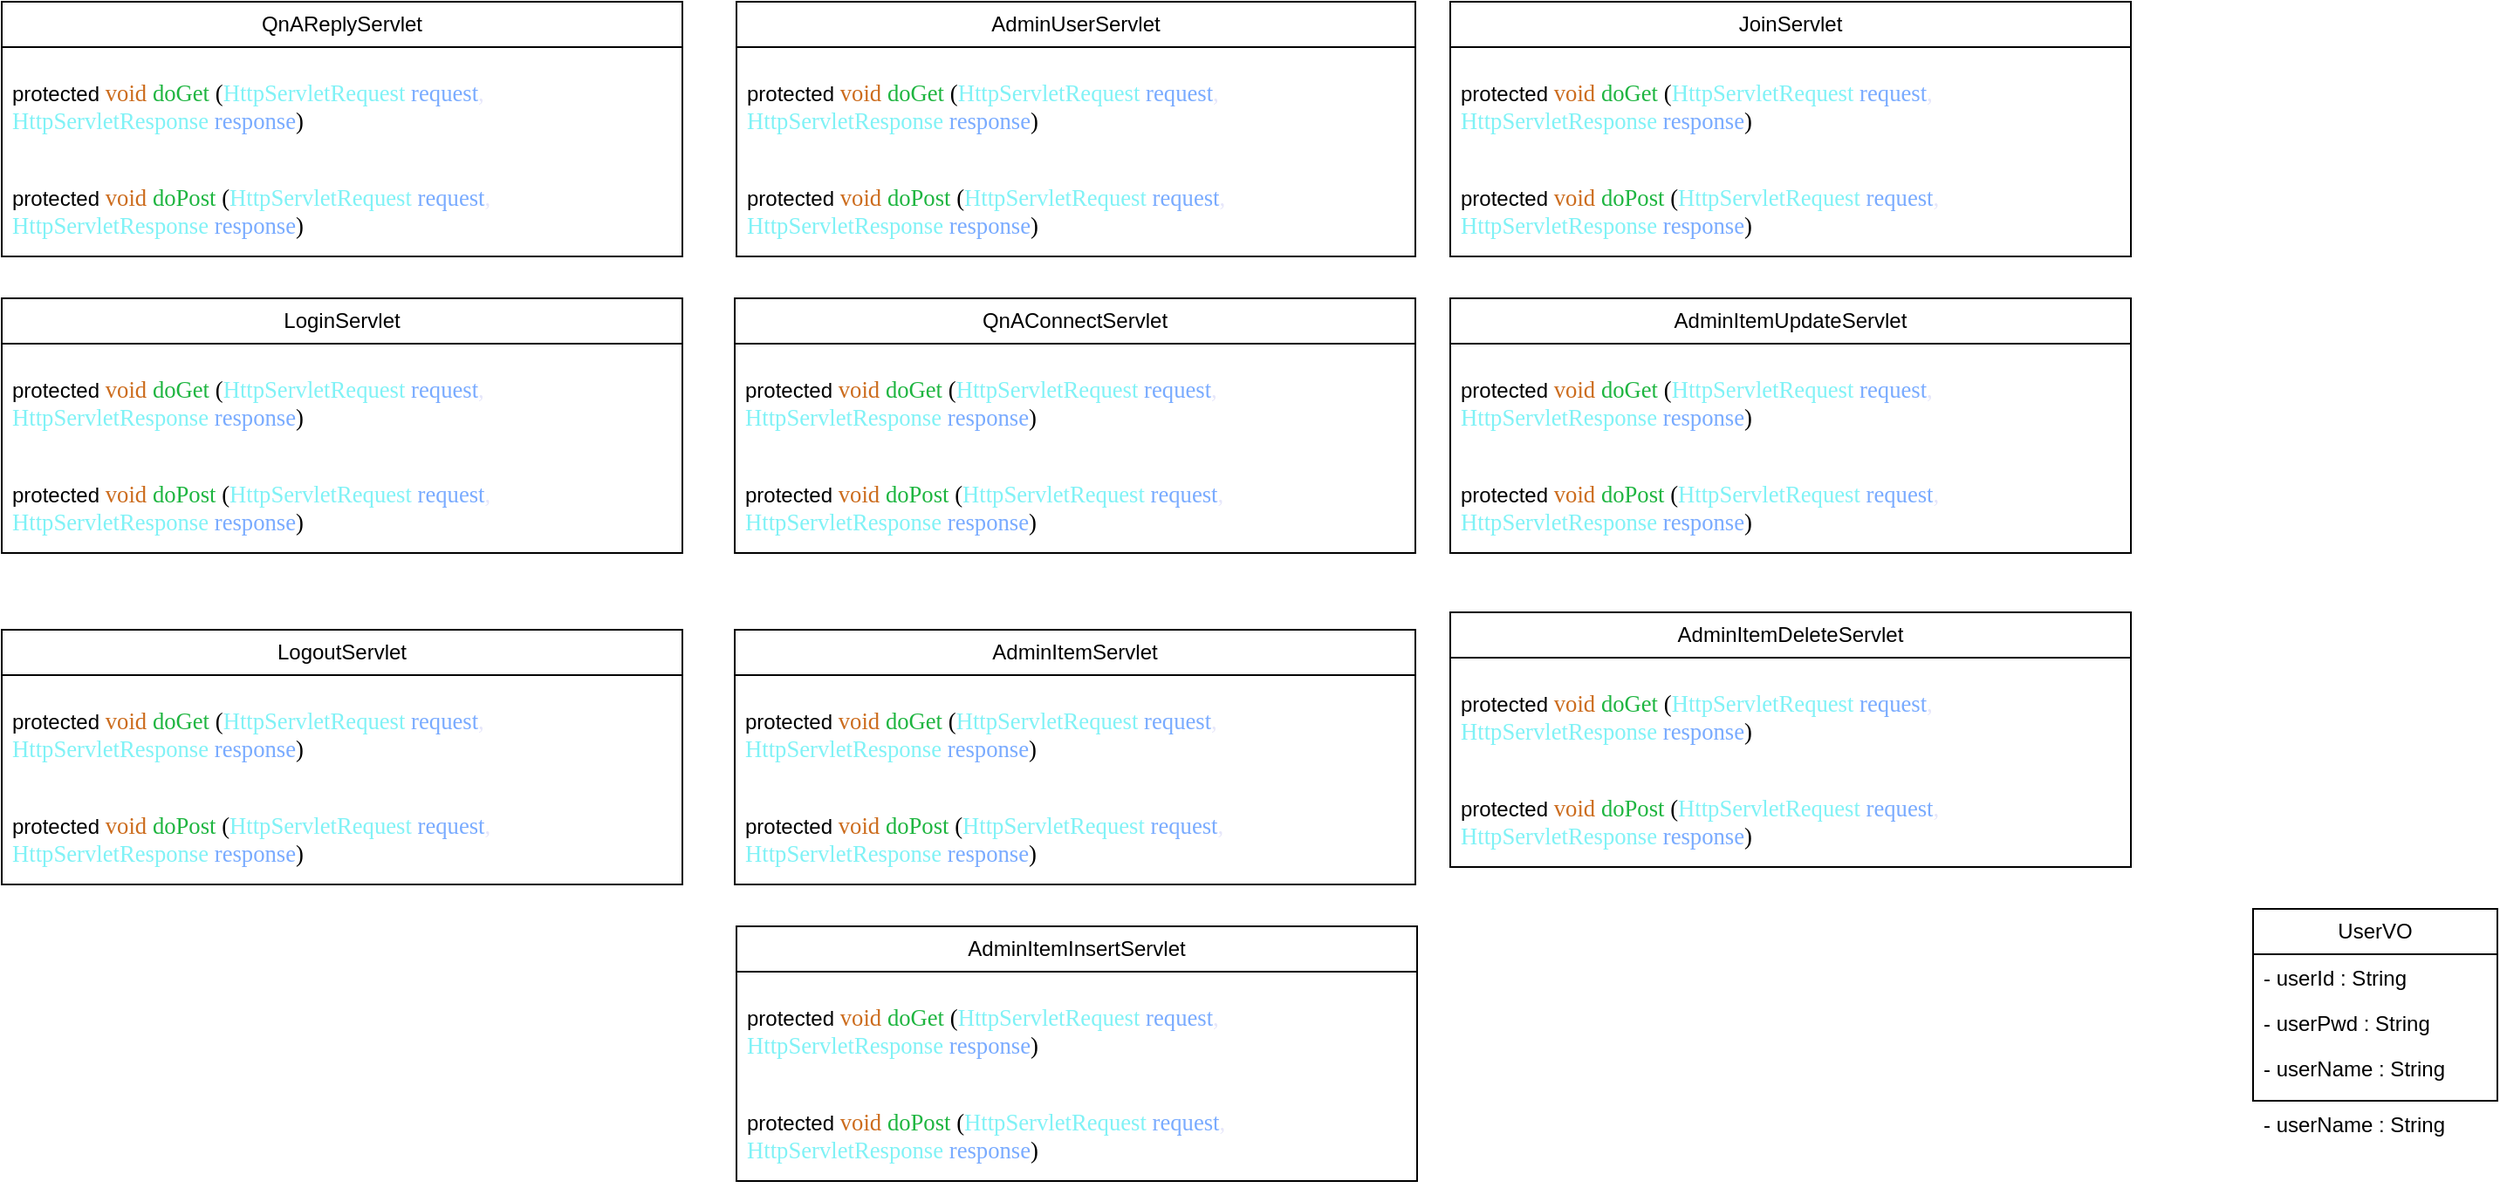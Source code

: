 <mxfile version="22.0.5" type="github">
  <diagram id="C5RBs43oDa-KdzZeNtuy" name="Page-1">
    <mxGraphModel dx="1659" dy="888" grid="1" gridSize="10" guides="1" tooltips="1" connect="1" arrows="1" fold="1" page="1" pageScale="1" pageWidth="4000" pageHeight="2000" background="none" math="0" shadow="0">
      <root>
        <mxCell id="WIyWlLk6GJQsqaUBKTNV-0" />
        <mxCell id="WIyWlLk6GJQsqaUBKTNV-1" parent="WIyWlLk6GJQsqaUBKTNV-0" />
        <mxCell id="C-ua_Iigtk_Ro6W7pgL2-5" value="AdminItemServlet" style="swimlane;fontStyle=0;childLayout=stackLayout;horizontal=1;startSize=26;fillColor=none;horizontalStack=0;resizeParent=1;resizeParentMax=0;resizeLast=0;collapsible=1;marginBottom=0;whiteSpace=wrap;html=1;" vertex="1" parent="WIyWlLk6GJQsqaUBKTNV-1">
          <mxGeometry x="820" y="720" width="390" height="146" as="geometry" />
        </mxCell>
        <mxCell id="C-ua_Iigtk_Ro6W7pgL2-6" value="&lt;p data-pm-slice=&quot;1 1 [&amp;quot;tiptapChildEditor&amp;quot;,{&amp;quot;id&amp;quot;:&amp;quot;dc9b0feb-b4c9-43d0-a729-6b9075bb8845&amp;quot;,&amp;quot;shapeId&amp;quot;:&amp;quot;wDDD5ajjg7d&amp;quot;,&amp;quot;textId&amp;quot;:&amp;quot;functionSectionText&amp;quot;}]&quot;&gt;protected&lt;span style=&quot;color: rgb(217, 232, 247); font-size: 10pt; font-family: noto_regular&quot;&gt; &lt;/span&gt;&lt;span style=&quot;color: rgb(204, 108, 29); font-size: 10pt; font-family: noto_regular&quot;&gt;void&lt;/span&gt;&lt;span style=&quot;color: rgb(217, 232, 247); font-size: 10pt; font-family: noto_regular&quot;&gt; &lt;/span&gt;&lt;span style=&quot;color: rgb(30, 181, 64); font-size: 10pt; font-family: noto_regular&quot;&gt;doGet&lt;/span&gt;&lt;span style=&quot;color: rgb(249, 250, 244); font-size: 10pt; font-family: noto_regular&quot;&gt; &lt;/span&gt;&lt;span style=&quot;font-size: 10pt; font-family: noto_regular;&quot;&gt;(&lt;/span&gt;&lt;span style=&quot;color: rgb(128, 242, 246); font-size: 10pt; font-family: noto_regular&quot;&gt;HttpServletRequest&lt;/span&gt;&lt;span style=&quot;color: rgb(217, 232, 247); font-size: 10pt; font-family: noto_regular&quot;&gt; &lt;/span&gt;&lt;span style=&quot;color: rgb(121, 171, 255); font-size: 10pt; font-family: noto_regular&quot;&gt;request&lt;/span&gt;&lt;span style=&quot;color: rgb(230, 230, 250); font-size: 10pt; font-family: noto_regular&quot;&gt;,&lt;/span&gt;&lt;span style=&quot;color: rgb(217, 232, 247); font-size: 10pt; font-family: noto_regular&quot;&gt; &lt;/span&gt;&lt;span style=&quot;color: rgb(128, 242, 246); font-size: 10pt; font-family: noto_regular&quot;&gt;HttpServletResponse&lt;/span&gt;&lt;span style=&quot;color: rgb(217, 232, 247); font-size: 10pt; font-family: noto_regular&quot;&gt; &lt;/span&gt;&lt;span style=&quot;color: rgb(121, 171, 255); font-size: 10pt; font-family: noto_regular&quot;&gt;response&lt;/span&gt;&lt;span style=&quot;font-size: 10pt; font-family: noto_regular;&quot;&gt;)&lt;/span&gt;&lt;/p&gt;" style="text;strokeColor=none;fillColor=none;align=left;verticalAlign=top;spacingLeft=4;spacingRight=4;overflow=hidden;rotatable=0;points=[[0,0.5],[1,0.5]];portConstraint=eastwest;whiteSpace=wrap;html=1;" vertex="1" parent="C-ua_Iigtk_Ro6W7pgL2-5">
          <mxGeometry y="26" width="390" height="60" as="geometry" />
        </mxCell>
        <mxCell id="C-ua_Iigtk_Ro6W7pgL2-7" value="&lt;p data-pm-slice=&quot;1 1 [&amp;quot;tiptapChildEditor&amp;quot;,{&amp;quot;id&amp;quot;:&amp;quot;dc9b0feb-b4c9-43d0-a729-6b9075bb8845&amp;quot;,&amp;quot;shapeId&amp;quot;:&amp;quot;wDDD5ajjg7d&amp;quot;,&amp;quot;textId&amp;quot;:&amp;quot;functionSectionText&amp;quot;}]&quot;&gt;protected&lt;span style=&quot;color: rgb(217, 232, 247); font-size: 10pt; font-family: noto_regular&quot;&gt; &lt;/span&gt;&lt;span style=&quot;color: rgb(204, 108, 29); font-size: 10pt; font-family: noto_regular&quot;&gt;void&lt;/span&gt;&lt;span style=&quot;color: rgb(217, 232, 247); font-size: 10pt; font-family: noto_regular&quot;&gt; &lt;/span&gt;&lt;span style=&quot;color: rgb(30, 181, 64); font-size: 10pt; font-family: noto_regular&quot;&gt;doPost &lt;/span&gt;&lt;span style=&quot;font-size: 10pt; font-family: noto_regular;&quot;&gt;(&lt;/span&gt;&lt;span style=&quot;color: rgb(128, 242, 246); font-size: 10pt; font-family: noto_regular&quot;&gt;HttpServletRequest&lt;/span&gt;&lt;span style=&quot;color: rgb(217, 232, 247); font-size: 10pt; font-family: noto_regular&quot;&gt; &lt;/span&gt;&lt;span style=&quot;color: rgb(121, 171, 255); font-size: 10pt; font-family: noto_regular&quot;&gt;request&lt;/span&gt;&lt;span style=&quot;color: rgb(230, 230, 250); font-size: 10pt; font-family: noto_regular&quot;&gt;,&lt;/span&gt;&lt;span style=&quot;color: rgb(217, 232, 247); font-size: 10pt; font-family: noto_regular&quot;&gt; &lt;/span&gt;&lt;span style=&quot;color: rgb(128, 242, 246); font-size: 10pt; font-family: noto_regular&quot;&gt;HttpServletResponse&lt;/span&gt;&lt;span style=&quot;color: rgb(217, 232, 247); font-size: 10pt; font-family: noto_regular&quot;&gt; &lt;/span&gt;&lt;span style=&quot;color: rgb(121, 171, 255); font-size: 10pt; font-family: noto_regular&quot;&gt;response&lt;/span&gt;&lt;span style=&quot;font-size: 10pt; font-family: noto_regular;&quot;&gt;)&lt;/span&gt;&lt;/p&gt;" style="text;strokeColor=none;fillColor=none;align=left;verticalAlign=top;spacingLeft=4;spacingRight=4;overflow=hidden;rotatable=0;points=[[0,0.5],[1,0.5]];portConstraint=eastwest;whiteSpace=wrap;html=1;" vertex="1" parent="C-ua_Iigtk_Ro6W7pgL2-5">
          <mxGeometry y="86" width="390" height="60" as="geometry" />
        </mxCell>
        <mxCell id="C-ua_Iigtk_Ro6W7pgL2-9" value="QnAConnectServlet" style="swimlane;fontStyle=0;childLayout=stackLayout;horizontal=1;startSize=26;fillColor=none;horizontalStack=0;resizeParent=1;resizeParentMax=0;resizeLast=0;collapsible=1;marginBottom=0;whiteSpace=wrap;html=1;" vertex="1" parent="WIyWlLk6GJQsqaUBKTNV-1">
          <mxGeometry x="820" y="530" width="390" height="146" as="geometry" />
        </mxCell>
        <mxCell id="C-ua_Iigtk_Ro6W7pgL2-10" value="&lt;p data-pm-slice=&quot;1 1 [&amp;quot;tiptapChildEditor&amp;quot;,{&amp;quot;id&amp;quot;:&amp;quot;dc9b0feb-b4c9-43d0-a729-6b9075bb8845&amp;quot;,&amp;quot;shapeId&amp;quot;:&amp;quot;wDDD5ajjg7d&amp;quot;,&amp;quot;textId&amp;quot;:&amp;quot;functionSectionText&amp;quot;}]&quot;&gt;protected&lt;span style=&quot;color: rgb(217, 232, 247); font-size: 10pt; font-family: noto_regular&quot;&gt; &lt;/span&gt;&lt;span style=&quot;color: rgb(204, 108, 29); font-size: 10pt; font-family: noto_regular&quot;&gt;void&lt;/span&gt;&lt;span style=&quot;color: rgb(217, 232, 247); font-size: 10pt; font-family: noto_regular&quot;&gt; &lt;/span&gt;&lt;span style=&quot;color: rgb(30, 181, 64); font-size: 10pt; font-family: noto_regular&quot;&gt;doGet&lt;/span&gt;&lt;span style=&quot;color: rgb(249, 250, 244); font-size: 10pt; font-family: noto_regular&quot;&gt; &lt;/span&gt;&lt;span style=&quot;font-size: 10pt; font-family: noto_regular;&quot;&gt;(&lt;/span&gt;&lt;span style=&quot;color: rgb(128, 242, 246); font-size: 10pt; font-family: noto_regular&quot;&gt;HttpServletRequest&lt;/span&gt;&lt;span style=&quot;color: rgb(217, 232, 247); font-size: 10pt; font-family: noto_regular&quot;&gt; &lt;/span&gt;&lt;span style=&quot;color: rgb(121, 171, 255); font-size: 10pt; font-family: noto_regular&quot;&gt;request&lt;/span&gt;&lt;span style=&quot;color: rgb(230, 230, 250); font-size: 10pt; font-family: noto_regular&quot;&gt;,&lt;/span&gt;&lt;span style=&quot;color: rgb(217, 232, 247); font-size: 10pt; font-family: noto_regular&quot;&gt; &lt;/span&gt;&lt;span style=&quot;color: rgb(128, 242, 246); font-size: 10pt; font-family: noto_regular&quot;&gt;HttpServletResponse&lt;/span&gt;&lt;span style=&quot;color: rgb(217, 232, 247); font-size: 10pt; font-family: noto_regular&quot;&gt; &lt;/span&gt;&lt;span style=&quot;color: rgb(121, 171, 255); font-size: 10pt; font-family: noto_regular&quot;&gt;response&lt;/span&gt;&lt;span style=&quot;font-size: 10pt; font-family: noto_regular;&quot;&gt;)&lt;/span&gt;&lt;/p&gt;" style="text;strokeColor=none;fillColor=none;align=left;verticalAlign=top;spacingLeft=4;spacingRight=4;overflow=hidden;rotatable=0;points=[[0,0.5],[1,0.5]];portConstraint=eastwest;whiteSpace=wrap;html=1;" vertex="1" parent="C-ua_Iigtk_Ro6W7pgL2-9">
          <mxGeometry y="26" width="390" height="60" as="geometry" />
        </mxCell>
        <mxCell id="C-ua_Iigtk_Ro6W7pgL2-11" value="&lt;p data-pm-slice=&quot;1 1 [&amp;quot;tiptapChildEditor&amp;quot;,{&amp;quot;id&amp;quot;:&amp;quot;dc9b0feb-b4c9-43d0-a729-6b9075bb8845&amp;quot;,&amp;quot;shapeId&amp;quot;:&amp;quot;wDDD5ajjg7d&amp;quot;,&amp;quot;textId&amp;quot;:&amp;quot;functionSectionText&amp;quot;}]&quot;&gt;protected&lt;span style=&quot;color: rgb(217, 232, 247); font-size: 10pt; font-family: noto_regular&quot;&gt; &lt;/span&gt;&lt;span style=&quot;color: rgb(204, 108, 29); font-size: 10pt; font-family: noto_regular&quot;&gt;void&lt;/span&gt;&lt;span style=&quot;color: rgb(217, 232, 247); font-size: 10pt; font-family: noto_regular&quot;&gt; &lt;/span&gt;&lt;span style=&quot;color: rgb(30, 181, 64); font-size: 10pt; font-family: noto_regular&quot;&gt;doPost &lt;/span&gt;&lt;span style=&quot;font-size: 10pt; font-family: noto_regular;&quot;&gt;(&lt;/span&gt;&lt;span style=&quot;color: rgb(128, 242, 246); font-size: 10pt; font-family: noto_regular&quot;&gt;HttpServletRequest&lt;/span&gt;&lt;span style=&quot;color: rgb(217, 232, 247); font-size: 10pt; font-family: noto_regular&quot;&gt; &lt;/span&gt;&lt;span style=&quot;color: rgb(121, 171, 255); font-size: 10pt; font-family: noto_regular&quot;&gt;request&lt;/span&gt;&lt;span style=&quot;color: rgb(230, 230, 250); font-size: 10pt; font-family: noto_regular&quot;&gt;,&lt;/span&gt;&lt;span style=&quot;color: rgb(217, 232, 247); font-size: 10pt; font-family: noto_regular&quot;&gt; &lt;/span&gt;&lt;span style=&quot;color: rgb(128, 242, 246); font-size: 10pt; font-family: noto_regular&quot;&gt;HttpServletResponse&lt;/span&gt;&lt;span style=&quot;color: rgb(217, 232, 247); font-size: 10pt; font-family: noto_regular&quot;&gt; &lt;/span&gt;&lt;span style=&quot;color: rgb(121, 171, 255); font-size: 10pt; font-family: noto_regular&quot;&gt;response&lt;/span&gt;&lt;span style=&quot;font-size: 10pt; font-family: noto_regular;&quot;&gt;)&lt;/span&gt;&lt;/p&gt;" style="text;strokeColor=none;fillColor=none;align=left;verticalAlign=top;spacingLeft=4;spacingRight=4;overflow=hidden;rotatable=0;points=[[0,0.5],[1,0.5]];portConstraint=eastwest;whiteSpace=wrap;html=1;" vertex="1" parent="C-ua_Iigtk_Ro6W7pgL2-9">
          <mxGeometry y="86" width="390" height="60" as="geometry" />
        </mxCell>
        <mxCell id="C-ua_Iigtk_Ro6W7pgL2-12" value="AdminItemUpdateServlet" style="swimlane;fontStyle=0;childLayout=stackLayout;horizontal=1;startSize=26;fillColor=none;horizontalStack=0;resizeParent=1;resizeParentMax=0;resizeLast=0;collapsible=1;marginBottom=0;whiteSpace=wrap;html=1;" vertex="1" parent="WIyWlLk6GJQsqaUBKTNV-1">
          <mxGeometry x="1230" y="530" width="390" height="146" as="geometry" />
        </mxCell>
        <mxCell id="C-ua_Iigtk_Ro6W7pgL2-13" value="&lt;p data-pm-slice=&quot;1 1 [&amp;quot;tiptapChildEditor&amp;quot;,{&amp;quot;id&amp;quot;:&amp;quot;dc9b0feb-b4c9-43d0-a729-6b9075bb8845&amp;quot;,&amp;quot;shapeId&amp;quot;:&amp;quot;wDDD5ajjg7d&amp;quot;,&amp;quot;textId&amp;quot;:&amp;quot;functionSectionText&amp;quot;}]&quot;&gt;protected&lt;span style=&quot;color: rgb(217, 232, 247); font-size: 10pt; font-family: noto_regular&quot;&gt; &lt;/span&gt;&lt;span style=&quot;color: rgb(204, 108, 29); font-size: 10pt; font-family: noto_regular&quot;&gt;void&lt;/span&gt;&lt;span style=&quot;color: rgb(217, 232, 247); font-size: 10pt; font-family: noto_regular&quot;&gt; &lt;/span&gt;&lt;span style=&quot;color: rgb(30, 181, 64); font-size: 10pt; font-family: noto_regular&quot;&gt;doGet&lt;/span&gt;&lt;span style=&quot;color: rgb(249, 250, 244); font-size: 10pt; font-family: noto_regular&quot;&gt; &lt;/span&gt;&lt;span style=&quot;font-size: 10pt; font-family: noto_regular;&quot;&gt;(&lt;/span&gt;&lt;span style=&quot;color: rgb(128, 242, 246); font-size: 10pt; font-family: noto_regular&quot;&gt;HttpServletRequest&lt;/span&gt;&lt;span style=&quot;color: rgb(217, 232, 247); font-size: 10pt; font-family: noto_regular&quot;&gt; &lt;/span&gt;&lt;span style=&quot;color: rgb(121, 171, 255); font-size: 10pt; font-family: noto_regular&quot;&gt;request&lt;/span&gt;&lt;span style=&quot;color: rgb(230, 230, 250); font-size: 10pt; font-family: noto_regular&quot;&gt;,&lt;/span&gt;&lt;span style=&quot;color: rgb(217, 232, 247); font-size: 10pt; font-family: noto_regular&quot;&gt; &lt;/span&gt;&lt;span style=&quot;color: rgb(128, 242, 246); font-size: 10pt; font-family: noto_regular&quot;&gt;HttpServletResponse&lt;/span&gt;&lt;span style=&quot;color: rgb(217, 232, 247); font-size: 10pt; font-family: noto_regular&quot;&gt; &lt;/span&gt;&lt;span style=&quot;color: rgb(121, 171, 255); font-size: 10pt; font-family: noto_regular&quot;&gt;response&lt;/span&gt;&lt;span style=&quot;font-size: 10pt; font-family: noto_regular;&quot;&gt;)&lt;/span&gt;&lt;/p&gt;" style="text;strokeColor=none;fillColor=none;align=left;verticalAlign=top;spacingLeft=4;spacingRight=4;overflow=hidden;rotatable=0;points=[[0,0.5],[1,0.5]];portConstraint=eastwest;whiteSpace=wrap;html=1;" vertex="1" parent="C-ua_Iigtk_Ro6W7pgL2-12">
          <mxGeometry y="26" width="390" height="60" as="geometry" />
        </mxCell>
        <mxCell id="C-ua_Iigtk_Ro6W7pgL2-14" value="&lt;p data-pm-slice=&quot;1 1 [&amp;quot;tiptapChildEditor&amp;quot;,{&amp;quot;id&amp;quot;:&amp;quot;dc9b0feb-b4c9-43d0-a729-6b9075bb8845&amp;quot;,&amp;quot;shapeId&amp;quot;:&amp;quot;wDDD5ajjg7d&amp;quot;,&amp;quot;textId&amp;quot;:&amp;quot;functionSectionText&amp;quot;}]&quot;&gt;protected&lt;span style=&quot;color: rgb(217, 232, 247); font-size: 10pt; font-family: noto_regular&quot;&gt; &lt;/span&gt;&lt;span style=&quot;color: rgb(204, 108, 29); font-size: 10pt; font-family: noto_regular&quot;&gt;void&lt;/span&gt;&lt;span style=&quot;color: rgb(217, 232, 247); font-size: 10pt; font-family: noto_regular&quot;&gt; &lt;/span&gt;&lt;span style=&quot;color: rgb(30, 181, 64); font-size: 10pt; font-family: noto_regular&quot;&gt;doPost &lt;/span&gt;&lt;span style=&quot;font-size: 10pt; font-family: noto_regular;&quot;&gt;(&lt;/span&gt;&lt;span style=&quot;color: rgb(128, 242, 246); font-size: 10pt; font-family: noto_regular&quot;&gt;HttpServletRequest&lt;/span&gt;&lt;span style=&quot;color: rgb(217, 232, 247); font-size: 10pt; font-family: noto_regular&quot;&gt; &lt;/span&gt;&lt;span style=&quot;color: rgb(121, 171, 255); font-size: 10pt; font-family: noto_regular&quot;&gt;request&lt;/span&gt;&lt;span style=&quot;color: rgb(230, 230, 250); font-size: 10pt; font-family: noto_regular&quot;&gt;,&lt;/span&gt;&lt;span style=&quot;color: rgb(217, 232, 247); font-size: 10pt; font-family: noto_regular&quot;&gt; &lt;/span&gt;&lt;span style=&quot;color: rgb(128, 242, 246); font-size: 10pt; font-family: noto_regular&quot;&gt;HttpServletResponse&lt;/span&gt;&lt;span style=&quot;color: rgb(217, 232, 247); font-size: 10pt; font-family: noto_regular&quot;&gt; &lt;/span&gt;&lt;span style=&quot;color: rgb(121, 171, 255); font-size: 10pt; font-family: noto_regular&quot;&gt;response&lt;/span&gt;&lt;span style=&quot;font-size: 10pt; font-family: noto_regular;&quot;&gt;)&lt;/span&gt;&lt;/p&gt;" style="text;strokeColor=none;fillColor=none;align=left;verticalAlign=top;spacingLeft=4;spacingRight=4;overflow=hidden;rotatable=0;points=[[0,0.5],[1,0.5]];portConstraint=eastwest;whiteSpace=wrap;html=1;" vertex="1" parent="C-ua_Iigtk_Ro6W7pgL2-12">
          <mxGeometry y="86" width="390" height="60" as="geometry" />
        </mxCell>
        <mxCell id="C-ua_Iigtk_Ro6W7pgL2-15" value="LoginServlet" style="swimlane;fontStyle=0;childLayout=stackLayout;horizontal=1;startSize=26;fillColor=none;horizontalStack=0;resizeParent=1;resizeParentMax=0;resizeLast=0;collapsible=1;marginBottom=0;whiteSpace=wrap;html=1;" vertex="1" parent="WIyWlLk6GJQsqaUBKTNV-1">
          <mxGeometry x="400" y="530" width="390" height="146" as="geometry" />
        </mxCell>
        <mxCell id="C-ua_Iigtk_Ro6W7pgL2-16" value="&lt;p data-pm-slice=&quot;1 1 [&amp;quot;tiptapChildEditor&amp;quot;,{&amp;quot;id&amp;quot;:&amp;quot;dc9b0feb-b4c9-43d0-a729-6b9075bb8845&amp;quot;,&amp;quot;shapeId&amp;quot;:&amp;quot;wDDD5ajjg7d&amp;quot;,&amp;quot;textId&amp;quot;:&amp;quot;functionSectionText&amp;quot;}]&quot;&gt;protected&lt;span style=&quot;color: rgb(217, 232, 247); font-size: 10pt; font-family: noto_regular&quot;&gt; &lt;/span&gt;&lt;span style=&quot;color: rgb(204, 108, 29); font-size: 10pt; font-family: noto_regular&quot;&gt;void&lt;/span&gt;&lt;span style=&quot;color: rgb(217, 232, 247); font-size: 10pt; font-family: noto_regular&quot;&gt; &lt;/span&gt;&lt;span style=&quot;color: rgb(30, 181, 64); font-size: 10pt; font-family: noto_regular&quot;&gt;doGet&lt;/span&gt;&lt;span style=&quot;color: rgb(249, 250, 244); font-size: 10pt; font-family: noto_regular&quot;&gt; &lt;/span&gt;&lt;span style=&quot;font-size: 10pt; font-family: noto_regular;&quot;&gt;(&lt;/span&gt;&lt;span style=&quot;color: rgb(128, 242, 246); font-size: 10pt; font-family: noto_regular&quot;&gt;HttpServletRequest&lt;/span&gt;&lt;span style=&quot;color: rgb(217, 232, 247); font-size: 10pt; font-family: noto_regular&quot;&gt; &lt;/span&gt;&lt;span style=&quot;color: rgb(121, 171, 255); font-size: 10pt; font-family: noto_regular&quot;&gt;request&lt;/span&gt;&lt;span style=&quot;color: rgb(230, 230, 250); font-size: 10pt; font-family: noto_regular&quot;&gt;,&lt;/span&gt;&lt;span style=&quot;color: rgb(217, 232, 247); font-size: 10pt; font-family: noto_regular&quot;&gt; &lt;/span&gt;&lt;span style=&quot;color: rgb(128, 242, 246); font-size: 10pt; font-family: noto_regular&quot;&gt;HttpServletResponse&lt;/span&gt;&lt;span style=&quot;color: rgb(217, 232, 247); font-size: 10pt; font-family: noto_regular&quot;&gt; &lt;/span&gt;&lt;span style=&quot;color: rgb(121, 171, 255); font-size: 10pt; font-family: noto_regular&quot;&gt;response&lt;/span&gt;&lt;span style=&quot;font-size: 10pt; font-family: noto_regular;&quot;&gt;)&lt;/span&gt;&lt;/p&gt;" style="text;strokeColor=none;fillColor=none;align=left;verticalAlign=top;spacingLeft=4;spacingRight=4;overflow=hidden;rotatable=0;points=[[0,0.5],[1,0.5]];portConstraint=eastwest;whiteSpace=wrap;html=1;" vertex="1" parent="C-ua_Iigtk_Ro6W7pgL2-15">
          <mxGeometry y="26" width="390" height="60" as="geometry" />
        </mxCell>
        <mxCell id="C-ua_Iigtk_Ro6W7pgL2-17" value="&lt;p data-pm-slice=&quot;1 1 [&amp;quot;tiptapChildEditor&amp;quot;,{&amp;quot;id&amp;quot;:&amp;quot;dc9b0feb-b4c9-43d0-a729-6b9075bb8845&amp;quot;,&amp;quot;shapeId&amp;quot;:&amp;quot;wDDD5ajjg7d&amp;quot;,&amp;quot;textId&amp;quot;:&amp;quot;functionSectionText&amp;quot;}]&quot;&gt;protected&lt;span style=&quot;color: rgb(217, 232, 247); font-size: 10pt; font-family: noto_regular&quot;&gt; &lt;/span&gt;&lt;span style=&quot;color: rgb(204, 108, 29); font-size: 10pt; font-family: noto_regular&quot;&gt;void&lt;/span&gt;&lt;span style=&quot;color: rgb(217, 232, 247); font-size: 10pt; font-family: noto_regular&quot;&gt; &lt;/span&gt;&lt;span style=&quot;color: rgb(30, 181, 64); font-size: 10pt; font-family: noto_regular&quot;&gt;doPost &lt;/span&gt;&lt;span style=&quot;font-size: 10pt; font-family: noto_regular;&quot;&gt;(&lt;/span&gt;&lt;span style=&quot;color: rgb(128, 242, 246); font-size: 10pt; font-family: noto_regular&quot;&gt;HttpServletRequest&lt;/span&gt;&lt;span style=&quot;color: rgb(217, 232, 247); font-size: 10pt; font-family: noto_regular&quot;&gt; &lt;/span&gt;&lt;span style=&quot;color: rgb(121, 171, 255); font-size: 10pt; font-family: noto_regular&quot;&gt;request&lt;/span&gt;&lt;span style=&quot;color: rgb(230, 230, 250); font-size: 10pt; font-family: noto_regular&quot;&gt;,&lt;/span&gt;&lt;span style=&quot;color: rgb(217, 232, 247); font-size: 10pt; font-family: noto_regular&quot;&gt; &lt;/span&gt;&lt;span style=&quot;color: rgb(128, 242, 246); font-size: 10pt; font-family: noto_regular&quot;&gt;HttpServletResponse&lt;/span&gt;&lt;span style=&quot;color: rgb(217, 232, 247); font-size: 10pt; font-family: noto_regular&quot;&gt; &lt;/span&gt;&lt;span style=&quot;color: rgb(121, 171, 255); font-size: 10pt; font-family: noto_regular&quot;&gt;response&lt;/span&gt;&lt;span style=&quot;font-size: 10pt; font-family: noto_regular;&quot;&gt;)&lt;/span&gt;&lt;/p&gt;" style="text;strokeColor=none;fillColor=none;align=left;verticalAlign=top;spacingLeft=4;spacingRight=4;overflow=hidden;rotatable=0;points=[[0,0.5],[1,0.5]];portConstraint=eastwest;whiteSpace=wrap;html=1;" vertex="1" parent="C-ua_Iigtk_Ro6W7pgL2-15">
          <mxGeometry y="86" width="390" height="60" as="geometry" />
        </mxCell>
        <mxCell id="C-ua_Iigtk_Ro6W7pgL2-18" value="LogoutServlet" style="swimlane;fontStyle=0;childLayout=stackLayout;horizontal=1;startSize=26;fillColor=none;horizontalStack=0;resizeParent=1;resizeParentMax=0;resizeLast=0;collapsible=1;marginBottom=0;whiteSpace=wrap;html=1;" vertex="1" parent="WIyWlLk6GJQsqaUBKTNV-1">
          <mxGeometry x="400" y="720" width="390" height="146" as="geometry" />
        </mxCell>
        <mxCell id="C-ua_Iigtk_Ro6W7pgL2-19" value="&lt;p data-pm-slice=&quot;1 1 [&amp;quot;tiptapChildEditor&amp;quot;,{&amp;quot;id&amp;quot;:&amp;quot;dc9b0feb-b4c9-43d0-a729-6b9075bb8845&amp;quot;,&amp;quot;shapeId&amp;quot;:&amp;quot;wDDD5ajjg7d&amp;quot;,&amp;quot;textId&amp;quot;:&amp;quot;functionSectionText&amp;quot;}]&quot;&gt;protected&lt;span style=&quot;color: rgb(217, 232, 247); font-size: 10pt; font-family: noto_regular&quot;&gt; &lt;/span&gt;&lt;span style=&quot;color: rgb(204, 108, 29); font-size: 10pt; font-family: noto_regular&quot;&gt;void&lt;/span&gt;&lt;span style=&quot;color: rgb(217, 232, 247); font-size: 10pt; font-family: noto_regular&quot;&gt; &lt;/span&gt;&lt;span style=&quot;color: rgb(30, 181, 64); font-size: 10pt; font-family: noto_regular&quot;&gt;doGet&lt;/span&gt;&lt;span style=&quot;color: rgb(249, 250, 244); font-size: 10pt; font-family: noto_regular&quot;&gt; &lt;/span&gt;&lt;span style=&quot;font-size: 10pt; font-family: noto_regular;&quot;&gt;(&lt;/span&gt;&lt;span style=&quot;color: rgb(128, 242, 246); font-size: 10pt; font-family: noto_regular&quot;&gt;HttpServletRequest&lt;/span&gt;&lt;span style=&quot;color: rgb(217, 232, 247); font-size: 10pt; font-family: noto_regular&quot;&gt; &lt;/span&gt;&lt;span style=&quot;color: rgb(121, 171, 255); font-size: 10pt; font-family: noto_regular&quot;&gt;request&lt;/span&gt;&lt;span style=&quot;color: rgb(230, 230, 250); font-size: 10pt; font-family: noto_regular&quot;&gt;,&lt;/span&gt;&lt;span style=&quot;color: rgb(217, 232, 247); font-size: 10pt; font-family: noto_regular&quot;&gt; &lt;/span&gt;&lt;span style=&quot;color: rgb(128, 242, 246); font-size: 10pt; font-family: noto_regular&quot;&gt;HttpServletResponse&lt;/span&gt;&lt;span style=&quot;color: rgb(217, 232, 247); font-size: 10pt; font-family: noto_regular&quot;&gt; &lt;/span&gt;&lt;span style=&quot;color: rgb(121, 171, 255); font-size: 10pt; font-family: noto_regular&quot;&gt;response&lt;/span&gt;&lt;span style=&quot;font-size: 10pt; font-family: noto_regular;&quot;&gt;)&lt;/span&gt;&lt;/p&gt;" style="text;strokeColor=none;fillColor=none;align=left;verticalAlign=top;spacingLeft=4;spacingRight=4;overflow=hidden;rotatable=0;points=[[0,0.5],[1,0.5]];portConstraint=eastwest;whiteSpace=wrap;html=1;" vertex="1" parent="C-ua_Iigtk_Ro6W7pgL2-18">
          <mxGeometry y="26" width="390" height="60" as="geometry" />
        </mxCell>
        <mxCell id="C-ua_Iigtk_Ro6W7pgL2-20" value="&lt;p data-pm-slice=&quot;1 1 [&amp;quot;tiptapChildEditor&amp;quot;,{&amp;quot;id&amp;quot;:&amp;quot;dc9b0feb-b4c9-43d0-a729-6b9075bb8845&amp;quot;,&amp;quot;shapeId&amp;quot;:&amp;quot;wDDD5ajjg7d&amp;quot;,&amp;quot;textId&amp;quot;:&amp;quot;functionSectionText&amp;quot;}]&quot;&gt;protected&lt;span style=&quot;color: rgb(217, 232, 247); font-size: 10pt; font-family: noto_regular&quot;&gt; &lt;/span&gt;&lt;span style=&quot;color: rgb(204, 108, 29); font-size: 10pt; font-family: noto_regular&quot;&gt;void&lt;/span&gt;&lt;span style=&quot;color: rgb(217, 232, 247); font-size: 10pt; font-family: noto_regular&quot;&gt; &lt;/span&gt;&lt;span style=&quot;color: rgb(30, 181, 64); font-size: 10pt; font-family: noto_regular&quot;&gt;doPost &lt;/span&gt;&lt;span style=&quot;font-size: 10pt; font-family: noto_regular;&quot;&gt;(&lt;/span&gt;&lt;span style=&quot;color: rgb(128, 242, 246); font-size: 10pt; font-family: noto_regular&quot;&gt;HttpServletRequest&lt;/span&gt;&lt;span style=&quot;color: rgb(217, 232, 247); font-size: 10pt; font-family: noto_regular&quot;&gt; &lt;/span&gt;&lt;span style=&quot;color: rgb(121, 171, 255); font-size: 10pt; font-family: noto_regular&quot;&gt;request&lt;/span&gt;&lt;span style=&quot;color: rgb(230, 230, 250); font-size: 10pt; font-family: noto_regular&quot;&gt;,&lt;/span&gt;&lt;span style=&quot;color: rgb(217, 232, 247); font-size: 10pt; font-family: noto_regular&quot;&gt; &lt;/span&gt;&lt;span style=&quot;color: rgb(128, 242, 246); font-size: 10pt; font-family: noto_regular&quot;&gt;HttpServletResponse&lt;/span&gt;&lt;span style=&quot;color: rgb(217, 232, 247); font-size: 10pt; font-family: noto_regular&quot;&gt; &lt;/span&gt;&lt;span style=&quot;color: rgb(121, 171, 255); font-size: 10pt; font-family: noto_regular&quot;&gt;response&lt;/span&gt;&lt;span style=&quot;font-size: 10pt; font-family: noto_regular;&quot;&gt;)&lt;/span&gt;&lt;/p&gt;" style="text;strokeColor=none;fillColor=none;align=left;verticalAlign=top;spacingLeft=4;spacingRight=4;overflow=hidden;rotatable=0;points=[[0,0.5],[1,0.5]];portConstraint=eastwest;whiteSpace=wrap;html=1;" vertex="1" parent="C-ua_Iigtk_Ro6W7pgL2-18">
          <mxGeometry y="86" width="390" height="60" as="geometry" />
        </mxCell>
        <mxCell id="C-ua_Iigtk_Ro6W7pgL2-21" value="JoinServlet" style="swimlane;fontStyle=0;childLayout=stackLayout;horizontal=1;startSize=26;fillColor=none;horizontalStack=0;resizeParent=1;resizeParentMax=0;resizeLast=0;collapsible=1;marginBottom=0;whiteSpace=wrap;html=1;" vertex="1" parent="WIyWlLk6GJQsqaUBKTNV-1">
          <mxGeometry x="1230" y="360" width="390" height="146" as="geometry" />
        </mxCell>
        <mxCell id="C-ua_Iigtk_Ro6W7pgL2-22" value="&lt;p data-pm-slice=&quot;1 1 [&amp;quot;tiptapChildEditor&amp;quot;,{&amp;quot;id&amp;quot;:&amp;quot;dc9b0feb-b4c9-43d0-a729-6b9075bb8845&amp;quot;,&amp;quot;shapeId&amp;quot;:&amp;quot;wDDD5ajjg7d&amp;quot;,&amp;quot;textId&amp;quot;:&amp;quot;functionSectionText&amp;quot;}]&quot;&gt;protected&lt;span style=&quot;color: rgb(217, 232, 247); font-size: 10pt; font-family: noto_regular&quot;&gt; &lt;/span&gt;&lt;span style=&quot;color: rgb(204, 108, 29); font-size: 10pt; font-family: noto_regular&quot;&gt;void&lt;/span&gt;&lt;span style=&quot;color: rgb(217, 232, 247); font-size: 10pt; font-family: noto_regular&quot;&gt; &lt;/span&gt;&lt;span style=&quot;color: rgb(30, 181, 64); font-size: 10pt; font-family: noto_regular&quot;&gt;doGet&lt;/span&gt;&lt;span style=&quot;color: rgb(249, 250, 244); font-size: 10pt; font-family: noto_regular&quot;&gt; &lt;/span&gt;&lt;span style=&quot;font-size: 10pt; font-family: noto_regular;&quot;&gt;(&lt;/span&gt;&lt;span style=&quot;color: rgb(128, 242, 246); font-size: 10pt; font-family: noto_regular&quot;&gt;HttpServletRequest&lt;/span&gt;&lt;span style=&quot;color: rgb(217, 232, 247); font-size: 10pt; font-family: noto_regular&quot;&gt; &lt;/span&gt;&lt;span style=&quot;color: rgb(121, 171, 255); font-size: 10pt; font-family: noto_regular&quot;&gt;request&lt;/span&gt;&lt;span style=&quot;color: rgb(230, 230, 250); font-size: 10pt; font-family: noto_regular&quot;&gt;,&lt;/span&gt;&lt;span style=&quot;color: rgb(217, 232, 247); font-size: 10pt; font-family: noto_regular&quot;&gt; &lt;/span&gt;&lt;span style=&quot;color: rgb(128, 242, 246); font-size: 10pt; font-family: noto_regular&quot;&gt;HttpServletResponse&lt;/span&gt;&lt;span style=&quot;color: rgb(217, 232, 247); font-size: 10pt; font-family: noto_regular&quot;&gt; &lt;/span&gt;&lt;span style=&quot;color: rgb(121, 171, 255); font-size: 10pt; font-family: noto_regular&quot;&gt;response&lt;/span&gt;&lt;span style=&quot;font-size: 10pt; font-family: noto_regular;&quot;&gt;)&lt;/span&gt;&lt;/p&gt;" style="text;strokeColor=none;fillColor=none;align=left;verticalAlign=top;spacingLeft=4;spacingRight=4;overflow=hidden;rotatable=0;points=[[0,0.5],[1,0.5]];portConstraint=eastwest;whiteSpace=wrap;html=1;" vertex="1" parent="C-ua_Iigtk_Ro6W7pgL2-21">
          <mxGeometry y="26" width="390" height="60" as="geometry" />
        </mxCell>
        <mxCell id="C-ua_Iigtk_Ro6W7pgL2-23" value="&lt;p data-pm-slice=&quot;1 1 [&amp;quot;tiptapChildEditor&amp;quot;,{&amp;quot;id&amp;quot;:&amp;quot;dc9b0feb-b4c9-43d0-a729-6b9075bb8845&amp;quot;,&amp;quot;shapeId&amp;quot;:&amp;quot;wDDD5ajjg7d&amp;quot;,&amp;quot;textId&amp;quot;:&amp;quot;functionSectionText&amp;quot;}]&quot;&gt;protected&lt;span style=&quot;color: rgb(217, 232, 247); font-size: 10pt; font-family: noto_regular&quot;&gt; &lt;/span&gt;&lt;span style=&quot;color: rgb(204, 108, 29); font-size: 10pt; font-family: noto_regular&quot;&gt;void&lt;/span&gt;&lt;span style=&quot;color: rgb(217, 232, 247); font-size: 10pt; font-family: noto_regular&quot;&gt; &lt;/span&gt;&lt;span style=&quot;color: rgb(30, 181, 64); font-size: 10pt; font-family: noto_regular&quot;&gt;doPost &lt;/span&gt;&lt;span style=&quot;font-size: 10pt; font-family: noto_regular;&quot;&gt;(&lt;/span&gt;&lt;span style=&quot;color: rgb(128, 242, 246); font-size: 10pt; font-family: noto_regular&quot;&gt;HttpServletRequest&lt;/span&gt;&lt;span style=&quot;color: rgb(217, 232, 247); font-size: 10pt; font-family: noto_regular&quot;&gt; &lt;/span&gt;&lt;span style=&quot;color: rgb(121, 171, 255); font-size: 10pt; font-family: noto_regular&quot;&gt;request&lt;/span&gt;&lt;span style=&quot;color: rgb(230, 230, 250); font-size: 10pt; font-family: noto_regular&quot;&gt;,&lt;/span&gt;&lt;span style=&quot;color: rgb(217, 232, 247); font-size: 10pt; font-family: noto_regular&quot;&gt; &lt;/span&gt;&lt;span style=&quot;color: rgb(128, 242, 246); font-size: 10pt; font-family: noto_regular&quot;&gt;HttpServletResponse&lt;/span&gt;&lt;span style=&quot;color: rgb(217, 232, 247); font-size: 10pt; font-family: noto_regular&quot;&gt; &lt;/span&gt;&lt;span style=&quot;color: rgb(121, 171, 255); font-size: 10pt; font-family: noto_regular&quot;&gt;response&lt;/span&gt;&lt;span style=&quot;font-size: 10pt; font-family: noto_regular;&quot;&gt;)&lt;/span&gt;&lt;/p&gt;" style="text;strokeColor=none;fillColor=none;align=left;verticalAlign=top;spacingLeft=4;spacingRight=4;overflow=hidden;rotatable=0;points=[[0,0.5],[1,0.5]];portConstraint=eastwest;whiteSpace=wrap;html=1;" vertex="1" parent="C-ua_Iigtk_Ro6W7pgL2-21">
          <mxGeometry y="86" width="390" height="60" as="geometry" />
        </mxCell>
        <mxCell id="C-ua_Iigtk_Ro6W7pgL2-24" value="QnAReplyServlet" style="swimlane;fontStyle=0;childLayout=stackLayout;horizontal=1;startSize=26;fillColor=none;horizontalStack=0;resizeParent=1;resizeParentMax=0;resizeLast=0;collapsible=1;marginBottom=0;whiteSpace=wrap;html=1;" vertex="1" parent="WIyWlLk6GJQsqaUBKTNV-1">
          <mxGeometry x="400" y="360" width="390" height="146" as="geometry" />
        </mxCell>
        <mxCell id="C-ua_Iigtk_Ro6W7pgL2-25" value="&lt;p data-pm-slice=&quot;1 1 [&amp;quot;tiptapChildEditor&amp;quot;,{&amp;quot;id&amp;quot;:&amp;quot;dc9b0feb-b4c9-43d0-a729-6b9075bb8845&amp;quot;,&amp;quot;shapeId&amp;quot;:&amp;quot;wDDD5ajjg7d&amp;quot;,&amp;quot;textId&amp;quot;:&amp;quot;functionSectionText&amp;quot;}]&quot;&gt;protected&lt;span style=&quot;color: rgb(217, 232, 247); font-size: 10pt; font-family: noto_regular&quot;&gt; &lt;/span&gt;&lt;span style=&quot;color: rgb(204, 108, 29); font-size: 10pt; font-family: noto_regular&quot;&gt;void&lt;/span&gt;&lt;span style=&quot;color: rgb(217, 232, 247); font-size: 10pt; font-family: noto_regular&quot;&gt; &lt;/span&gt;&lt;span style=&quot;color: rgb(30, 181, 64); font-size: 10pt; font-family: noto_regular&quot;&gt;doGet&lt;/span&gt;&lt;span style=&quot;color: rgb(249, 250, 244); font-size: 10pt; font-family: noto_regular&quot;&gt; &lt;/span&gt;&lt;span style=&quot;font-size: 10pt; font-family: noto_regular;&quot;&gt;(&lt;/span&gt;&lt;span style=&quot;color: rgb(128, 242, 246); font-size: 10pt; font-family: noto_regular&quot;&gt;HttpServletRequest&lt;/span&gt;&lt;span style=&quot;color: rgb(217, 232, 247); font-size: 10pt; font-family: noto_regular&quot;&gt; &lt;/span&gt;&lt;span style=&quot;color: rgb(121, 171, 255); font-size: 10pt; font-family: noto_regular&quot;&gt;request&lt;/span&gt;&lt;span style=&quot;color: rgb(230, 230, 250); font-size: 10pt; font-family: noto_regular&quot;&gt;,&lt;/span&gt;&lt;span style=&quot;color: rgb(217, 232, 247); font-size: 10pt; font-family: noto_regular&quot;&gt; &lt;/span&gt;&lt;span style=&quot;color: rgb(128, 242, 246); font-size: 10pt; font-family: noto_regular&quot;&gt;HttpServletResponse&lt;/span&gt;&lt;span style=&quot;color: rgb(217, 232, 247); font-size: 10pt; font-family: noto_regular&quot;&gt; &lt;/span&gt;&lt;span style=&quot;color: rgb(121, 171, 255); font-size: 10pt; font-family: noto_regular&quot;&gt;response&lt;/span&gt;&lt;span style=&quot;font-size: 10pt; font-family: noto_regular;&quot;&gt;)&lt;/span&gt;&lt;/p&gt;" style="text;strokeColor=none;fillColor=none;align=left;verticalAlign=top;spacingLeft=4;spacingRight=4;overflow=hidden;rotatable=0;points=[[0,0.5],[1,0.5]];portConstraint=eastwest;whiteSpace=wrap;html=1;" vertex="1" parent="C-ua_Iigtk_Ro6W7pgL2-24">
          <mxGeometry y="26" width="390" height="60" as="geometry" />
        </mxCell>
        <mxCell id="C-ua_Iigtk_Ro6W7pgL2-26" value="&lt;p data-pm-slice=&quot;1 1 [&amp;quot;tiptapChildEditor&amp;quot;,{&amp;quot;id&amp;quot;:&amp;quot;dc9b0feb-b4c9-43d0-a729-6b9075bb8845&amp;quot;,&amp;quot;shapeId&amp;quot;:&amp;quot;wDDD5ajjg7d&amp;quot;,&amp;quot;textId&amp;quot;:&amp;quot;functionSectionText&amp;quot;}]&quot;&gt;protected&lt;span style=&quot;color: rgb(217, 232, 247); font-size: 10pt; font-family: noto_regular&quot;&gt; &lt;/span&gt;&lt;span style=&quot;color: rgb(204, 108, 29); font-size: 10pt; font-family: noto_regular&quot;&gt;void&lt;/span&gt;&lt;span style=&quot;color: rgb(217, 232, 247); font-size: 10pt; font-family: noto_regular&quot;&gt; &lt;/span&gt;&lt;span style=&quot;color: rgb(30, 181, 64); font-size: 10pt; font-family: noto_regular&quot;&gt;doPost &lt;/span&gt;&lt;span style=&quot;font-size: 10pt; font-family: noto_regular;&quot;&gt;(&lt;/span&gt;&lt;span style=&quot;color: rgb(128, 242, 246); font-size: 10pt; font-family: noto_regular&quot;&gt;HttpServletRequest&lt;/span&gt;&lt;span style=&quot;color: rgb(217, 232, 247); font-size: 10pt; font-family: noto_regular&quot;&gt; &lt;/span&gt;&lt;span style=&quot;color: rgb(121, 171, 255); font-size: 10pt; font-family: noto_regular&quot;&gt;request&lt;/span&gt;&lt;span style=&quot;color: rgb(230, 230, 250); font-size: 10pt; font-family: noto_regular&quot;&gt;,&lt;/span&gt;&lt;span style=&quot;color: rgb(217, 232, 247); font-size: 10pt; font-family: noto_regular&quot;&gt; &lt;/span&gt;&lt;span style=&quot;color: rgb(128, 242, 246); font-size: 10pt; font-family: noto_regular&quot;&gt;HttpServletResponse&lt;/span&gt;&lt;span style=&quot;color: rgb(217, 232, 247); font-size: 10pt; font-family: noto_regular&quot;&gt; &lt;/span&gt;&lt;span style=&quot;color: rgb(121, 171, 255); font-size: 10pt; font-family: noto_regular&quot;&gt;response&lt;/span&gt;&lt;span style=&quot;font-size: 10pt; font-family: noto_regular;&quot;&gt;)&lt;/span&gt;&lt;/p&gt;" style="text;strokeColor=none;fillColor=none;align=left;verticalAlign=top;spacingLeft=4;spacingRight=4;overflow=hidden;rotatable=0;points=[[0,0.5],[1,0.5]];portConstraint=eastwest;whiteSpace=wrap;html=1;" vertex="1" parent="C-ua_Iigtk_Ro6W7pgL2-24">
          <mxGeometry y="86" width="390" height="60" as="geometry" />
        </mxCell>
        <mxCell id="C-ua_Iigtk_Ro6W7pgL2-27" value="AdminUserServlet" style="swimlane;fontStyle=0;childLayout=stackLayout;horizontal=1;startSize=26;fillColor=none;horizontalStack=0;resizeParent=1;resizeParentMax=0;resizeLast=0;collapsible=1;marginBottom=0;whiteSpace=wrap;html=1;" vertex="1" parent="WIyWlLk6GJQsqaUBKTNV-1">
          <mxGeometry x="821" y="360" width="389" height="146" as="geometry" />
        </mxCell>
        <mxCell id="C-ua_Iigtk_Ro6W7pgL2-28" value="&lt;p data-pm-slice=&quot;1 1 [&amp;quot;tiptapChildEditor&amp;quot;,{&amp;quot;id&amp;quot;:&amp;quot;dc9b0feb-b4c9-43d0-a729-6b9075bb8845&amp;quot;,&amp;quot;shapeId&amp;quot;:&amp;quot;wDDD5ajjg7d&amp;quot;,&amp;quot;textId&amp;quot;:&amp;quot;functionSectionText&amp;quot;}]&quot;&gt;protected&lt;span style=&quot;color: rgb(217, 232, 247); font-size: 10pt; font-family: noto_regular&quot;&gt; &lt;/span&gt;&lt;span style=&quot;color: rgb(204, 108, 29); font-size: 10pt; font-family: noto_regular&quot;&gt;void&lt;/span&gt;&lt;span style=&quot;color: rgb(217, 232, 247); font-size: 10pt; font-family: noto_regular&quot;&gt; &lt;/span&gt;&lt;span style=&quot;color: rgb(30, 181, 64); font-size: 10pt; font-family: noto_regular&quot;&gt;doGet&lt;/span&gt;&lt;span style=&quot;color: rgb(249, 250, 244); font-size: 10pt; font-family: noto_regular&quot;&gt; &lt;/span&gt;&lt;span style=&quot;font-size: 10pt; font-family: noto_regular;&quot;&gt;(&lt;/span&gt;&lt;span style=&quot;color: rgb(128, 242, 246); font-size: 10pt; font-family: noto_regular&quot;&gt;HttpServletRequest&lt;/span&gt;&lt;span style=&quot;color: rgb(217, 232, 247); font-size: 10pt; font-family: noto_regular&quot;&gt; &lt;/span&gt;&lt;span style=&quot;color: rgb(121, 171, 255); font-size: 10pt; font-family: noto_regular&quot;&gt;request&lt;/span&gt;&lt;span style=&quot;color: rgb(230, 230, 250); font-size: 10pt; font-family: noto_regular&quot;&gt;,&lt;/span&gt;&lt;span style=&quot;color: rgb(217, 232, 247); font-size: 10pt; font-family: noto_regular&quot;&gt; &lt;/span&gt;&lt;span style=&quot;color: rgb(128, 242, 246); font-size: 10pt; font-family: noto_regular&quot;&gt;HttpServletResponse&lt;/span&gt;&lt;span style=&quot;color: rgb(217, 232, 247); font-size: 10pt; font-family: noto_regular&quot;&gt; &lt;/span&gt;&lt;span style=&quot;color: rgb(121, 171, 255); font-size: 10pt; font-family: noto_regular&quot;&gt;response&lt;/span&gt;&lt;span style=&quot;font-size: 10pt; font-family: noto_regular;&quot;&gt;)&lt;/span&gt;&lt;/p&gt;" style="text;strokeColor=none;fillColor=none;align=left;verticalAlign=top;spacingLeft=4;spacingRight=4;overflow=hidden;rotatable=0;points=[[0,0.5],[1,0.5]];portConstraint=eastwest;whiteSpace=wrap;html=1;" vertex="1" parent="C-ua_Iigtk_Ro6W7pgL2-27">
          <mxGeometry y="26" width="389" height="60" as="geometry" />
        </mxCell>
        <mxCell id="C-ua_Iigtk_Ro6W7pgL2-29" value="&lt;p data-pm-slice=&quot;1 1 [&amp;quot;tiptapChildEditor&amp;quot;,{&amp;quot;id&amp;quot;:&amp;quot;dc9b0feb-b4c9-43d0-a729-6b9075bb8845&amp;quot;,&amp;quot;shapeId&amp;quot;:&amp;quot;wDDD5ajjg7d&amp;quot;,&amp;quot;textId&amp;quot;:&amp;quot;functionSectionText&amp;quot;}]&quot;&gt;protected&lt;span style=&quot;color: rgb(217, 232, 247); font-size: 10pt; font-family: noto_regular&quot;&gt; &lt;/span&gt;&lt;span style=&quot;color: rgb(204, 108, 29); font-size: 10pt; font-family: noto_regular&quot;&gt;void&lt;/span&gt;&lt;span style=&quot;color: rgb(217, 232, 247); font-size: 10pt; font-family: noto_regular&quot;&gt; &lt;/span&gt;&lt;span style=&quot;color: rgb(30, 181, 64); font-size: 10pt; font-family: noto_regular&quot;&gt;doPost &lt;/span&gt;&lt;span style=&quot;font-size: 10pt; font-family: noto_regular;&quot;&gt;(&lt;/span&gt;&lt;span style=&quot;color: rgb(128, 242, 246); font-size: 10pt; font-family: noto_regular&quot;&gt;HttpServletRequest&lt;/span&gt;&lt;span style=&quot;color: rgb(217, 232, 247); font-size: 10pt; font-family: noto_regular&quot;&gt; &lt;/span&gt;&lt;span style=&quot;color: rgb(121, 171, 255); font-size: 10pt; font-family: noto_regular&quot;&gt;request&lt;/span&gt;&lt;span style=&quot;color: rgb(230, 230, 250); font-size: 10pt; font-family: noto_regular&quot;&gt;,&lt;/span&gt;&lt;span style=&quot;color: rgb(217, 232, 247); font-size: 10pt; font-family: noto_regular&quot;&gt; &lt;/span&gt;&lt;span style=&quot;color: rgb(128, 242, 246); font-size: 10pt; font-family: noto_regular&quot;&gt;HttpServletResponse&lt;/span&gt;&lt;span style=&quot;color: rgb(217, 232, 247); font-size: 10pt; font-family: noto_regular&quot;&gt; &lt;/span&gt;&lt;span style=&quot;color: rgb(121, 171, 255); font-size: 10pt; font-family: noto_regular&quot;&gt;response&lt;/span&gt;&lt;span style=&quot;font-size: 10pt; font-family: noto_regular;&quot;&gt;)&lt;/span&gt;&lt;/p&gt;" style="text;strokeColor=none;fillColor=none;align=left;verticalAlign=top;spacingLeft=4;spacingRight=4;overflow=hidden;rotatable=0;points=[[0,0.5],[1,0.5]];portConstraint=eastwest;whiteSpace=wrap;html=1;" vertex="1" parent="C-ua_Iigtk_Ro6W7pgL2-27">
          <mxGeometry y="86" width="389" height="60" as="geometry" />
        </mxCell>
        <mxCell id="C-ua_Iigtk_Ro6W7pgL2-30" value="AdminItemDeleteServlet" style="swimlane;fontStyle=0;childLayout=stackLayout;horizontal=1;startSize=26;fillColor=none;horizontalStack=0;resizeParent=1;resizeParentMax=0;resizeLast=0;collapsible=1;marginBottom=0;whiteSpace=wrap;html=1;" vertex="1" parent="WIyWlLk6GJQsqaUBKTNV-1">
          <mxGeometry x="1230" y="710" width="390" height="146" as="geometry" />
        </mxCell>
        <mxCell id="C-ua_Iigtk_Ro6W7pgL2-31" value="&lt;p data-pm-slice=&quot;1 1 [&amp;quot;tiptapChildEditor&amp;quot;,{&amp;quot;id&amp;quot;:&amp;quot;dc9b0feb-b4c9-43d0-a729-6b9075bb8845&amp;quot;,&amp;quot;shapeId&amp;quot;:&amp;quot;wDDD5ajjg7d&amp;quot;,&amp;quot;textId&amp;quot;:&amp;quot;functionSectionText&amp;quot;}]&quot;&gt;protected&lt;span style=&quot;color: rgb(217, 232, 247); font-size: 10pt; font-family: noto_regular&quot;&gt; &lt;/span&gt;&lt;span style=&quot;color: rgb(204, 108, 29); font-size: 10pt; font-family: noto_regular&quot;&gt;void&lt;/span&gt;&lt;span style=&quot;color: rgb(217, 232, 247); font-size: 10pt; font-family: noto_regular&quot;&gt; &lt;/span&gt;&lt;span style=&quot;color: rgb(30, 181, 64); font-size: 10pt; font-family: noto_regular&quot;&gt;doGet&lt;/span&gt;&lt;span style=&quot;color: rgb(249, 250, 244); font-size: 10pt; font-family: noto_regular&quot;&gt; &lt;/span&gt;&lt;span style=&quot;font-size: 10pt; font-family: noto_regular;&quot;&gt;(&lt;/span&gt;&lt;span style=&quot;color: rgb(128, 242, 246); font-size: 10pt; font-family: noto_regular&quot;&gt;HttpServletRequest&lt;/span&gt;&lt;span style=&quot;color: rgb(217, 232, 247); font-size: 10pt; font-family: noto_regular&quot;&gt; &lt;/span&gt;&lt;span style=&quot;color: rgb(121, 171, 255); font-size: 10pt; font-family: noto_regular&quot;&gt;request&lt;/span&gt;&lt;span style=&quot;color: rgb(230, 230, 250); font-size: 10pt; font-family: noto_regular&quot;&gt;,&lt;/span&gt;&lt;span style=&quot;color: rgb(217, 232, 247); font-size: 10pt; font-family: noto_regular&quot;&gt; &lt;/span&gt;&lt;span style=&quot;color: rgb(128, 242, 246); font-size: 10pt; font-family: noto_regular&quot;&gt;HttpServletResponse&lt;/span&gt;&lt;span style=&quot;color: rgb(217, 232, 247); font-size: 10pt; font-family: noto_regular&quot;&gt; &lt;/span&gt;&lt;span style=&quot;color: rgb(121, 171, 255); font-size: 10pt; font-family: noto_regular&quot;&gt;response&lt;/span&gt;&lt;span style=&quot;font-size: 10pt; font-family: noto_regular;&quot;&gt;)&lt;/span&gt;&lt;/p&gt;" style="text;strokeColor=none;fillColor=none;align=left;verticalAlign=top;spacingLeft=4;spacingRight=4;overflow=hidden;rotatable=0;points=[[0,0.5],[1,0.5]];portConstraint=eastwest;whiteSpace=wrap;html=1;" vertex="1" parent="C-ua_Iigtk_Ro6W7pgL2-30">
          <mxGeometry y="26" width="390" height="60" as="geometry" />
        </mxCell>
        <mxCell id="C-ua_Iigtk_Ro6W7pgL2-32" value="&lt;p data-pm-slice=&quot;1 1 [&amp;quot;tiptapChildEditor&amp;quot;,{&amp;quot;id&amp;quot;:&amp;quot;dc9b0feb-b4c9-43d0-a729-6b9075bb8845&amp;quot;,&amp;quot;shapeId&amp;quot;:&amp;quot;wDDD5ajjg7d&amp;quot;,&amp;quot;textId&amp;quot;:&amp;quot;functionSectionText&amp;quot;}]&quot;&gt;protected&lt;span style=&quot;color: rgb(217, 232, 247); font-size: 10pt; font-family: noto_regular&quot;&gt; &lt;/span&gt;&lt;span style=&quot;color: rgb(204, 108, 29); font-size: 10pt; font-family: noto_regular&quot;&gt;void&lt;/span&gt;&lt;span style=&quot;color: rgb(217, 232, 247); font-size: 10pt; font-family: noto_regular&quot;&gt; &lt;/span&gt;&lt;span style=&quot;color: rgb(30, 181, 64); font-size: 10pt; font-family: noto_regular&quot;&gt;doPost &lt;/span&gt;&lt;span style=&quot;font-size: 10pt; font-family: noto_regular;&quot;&gt;(&lt;/span&gt;&lt;span style=&quot;color: rgb(128, 242, 246); font-size: 10pt; font-family: noto_regular&quot;&gt;HttpServletRequest&lt;/span&gt;&lt;span style=&quot;color: rgb(217, 232, 247); font-size: 10pt; font-family: noto_regular&quot;&gt; &lt;/span&gt;&lt;span style=&quot;color: rgb(121, 171, 255); font-size: 10pt; font-family: noto_regular&quot;&gt;request&lt;/span&gt;&lt;span style=&quot;color: rgb(230, 230, 250); font-size: 10pt; font-family: noto_regular&quot;&gt;,&lt;/span&gt;&lt;span style=&quot;color: rgb(217, 232, 247); font-size: 10pt; font-family: noto_regular&quot;&gt; &lt;/span&gt;&lt;span style=&quot;color: rgb(128, 242, 246); font-size: 10pt; font-family: noto_regular&quot;&gt;HttpServletResponse&lt;/span&gt;&lt;span style=&quot;color: rgb(217, 232, 247); font-size: 10pt; font-family: noto_regular&quot;&gt; &lt;/span&gt;&lt;span style=&quot;color: rgb(121, 171, 255); font-size: 10pt; font-family: noto_regular&quot;&gt;response&lt;/span&gt;&lt;span style=&quot;font-size: 10pt; font-family: noto_regular;&quot;&gt;)&lt;/span&gt;&lt;/p&gt;" style="text;strokeColor=none;fillColor=none;align=left;verticalAlign=top;spacingLeft=4;spacingRight=4;overflow=hidden;rotatable=0;points=[[0,0.5],[1,0.5]];portConstraint=eastwest;whiteSpace=wrap;html=1;" vertex="1" parent="C-ua_Iigtk_Ro6W7pgL2-30">
          <mxGeometry y="86" width="390" height="60" as="geometry" />
        </mxCell>
        <mxCell id="C-ua_Iigtk_Ro6W7pgL2-33" value="AdminItemInsertServlet" style="swimlane;fontStyle=0;childLayout=stackLayout;horizontal=1;startSize=26;fillColor=none;horizontalStack=0;resizeParent=1;resizeParentMax=0;resizeLast=0;collapsible=1;marginBottom=0;whiteSpace=wrap;html=1;" vertex="1" parent="WIyWlLk6GJQsqaUBKTNV-1">
          <mxGeometry x="821" y="890" width="390" height="146" as="geometry" />
        </mxCell>
        <mxCell id="C-ua_Iigtk_Ro6W7pgL2-34" value="&lt;p data-pm-slice=&quot;1 1 [&amp;quot;tiptapChildEditor&amp;quot;,{&amp;quot;id&amp;quot;:&amp;quot;dc9b0feb-b4c9-43d0-a729-6b9075bb8845&amp;quot;,&amp;quot;shapeId&amp;quot;:&amp;quot;wDDD5ajjg7d&amp;quot;,&amp;quot;textId&amp;quot;:&amp;quot;functionSectionText&amp;quot;}]&quot;&gt;protected&lt;span style=&quot;color: rgb(217, 232, 247); font-size: 10pt; font-family: noto_regular&quot;&gt; &lt;/span&gt;&lt;span style=&quot;color: rgb(204, 108, 29); font-size: 10pt; font-family: noto_regular&quot;&gt;void&lt;/span&gt;&lt;span style=&quot;color: rgb(217, 232, 247); font-size: 10pt; font-family: noto_regular&quot;&gt; &lt;/span&gt;&lt;span style=&quot;color: rgb(30, 181, 64); font-size: 10pt; font-family: noto_regular&quot;&gt;doGet&lt;/span&gt;&lt;span style=&quot;color: rgb(249, 250, 244); font-size: 10pt; font-family: noto_regular&quot;&gt; &lt;/span&gt;&lt;span style=&quot;font-size: 10pt; font-family: noto_regular;&quot;&gt;(&lt;/span&gt;&lt;span style=&quot;color: rgb(128, 242, 246); font-size: 10pt; font-family: noto_regular&quot;&gt;HttpServletRequest&lt;/span&gt;&lt;span style=&quot;color: rgb(217, 232, 247); font-size: 10pt; font-family: noto_regular&quot;&gt; &lt;/span&gt;&lt;span style=&quot;color: rgb(121, 171, 255); font-size: 10pt; font-family: noto_regular&quot;&gt;request&lt;/span&gt;&lt;span style=&quot;color: rgb(230, 230, 250); font-size: 10pt; font-family: noto_regular&quot;&gt;,&lt;/span&gt;&lt;span style=&quot;color: rgb(217, 232, 247); font-size: 10pt; font-family: noto_regular&quot;&gt; &lt;/span&gt;&lt;span style=&quot;color: rgb(128, 242, 246); font-size: 10pt; font-family: noto_regular&quot;&gt;HttpServletResponse&lt;/span&gt;&lt;span style=&quot;color: rgb(217, 232, 247); font-size: 10pt; font-family: noto_regular&quot;&gt; &lt;/span&gt;&lt;span style=&quot;color: rgb(121, 171, 255); font-size: 10pt; font-family: noto_regular&quot;&gt;response&lt;/span&gt;&lt;span style=&quot;font-size: 10pt; font-family: noto_regular;&quot;&gt;)&lt;/span&gt;&lt;/p&gt;" style="text;strokeColor=none;fillColor=none;align=left;verticalAlign=top;spacingLeft=4;spacingRight=4;overflow=hidden;rotatable=0;points=[[0,0.5],[1,0.5]];portConstraint=eastwest;whiteSpace=wrap;html=1;" vertex="1" parent="C-ua_Iigtk_Ro6W7pgL2-33">
          <mxGeometry y="26" width="390" height="60" as="geometry" />
        </mxCell>
        <mxCell id="C-ua_Iigtk_Ro6W7pgL2-35" value="&lt;p data-pm-slice=&quot;1 1 [&amp;quot;tiptapChildEditor&amp;quot;,{&amp;quot;id&amp;quot;:&amp;quot;dc9b0feb-b4c9-43d0-a729-6b9075bb8845&amp;quot;,&amp;quot;shapeId&amp;quot;:&amp;quot;wDDD5ajjg7d&amp;quot;,&amp;quot;textId&amp;quot;:&amp;quot;functionSectionText&amp;quot;}]&quot;&gt;protected&lt;span style=&quot;color: rgb(217, 232, 247); font-size: 10pt; font-family: noto_regular&quot;&gt; &lt;/span&gt;&lt;span style=&quot;color: rgb(204, 108, 29); font-size: 10pt; font-family: noto_regular&quot;&gt;void&lt;/span&gt;&lt;span style=&quot;color: rgb(217, 232, 247); font-size: 10pt; font-family: noto_regular&quot;&gt; &lt;/span&gt;&lt;span style=&quot;color: rgb(30, 181, 64); font-size: 10pt; font-family: noto_regular&quot;&gt;doPost &lt;/span&gt;&lt;span style=&quot;font-size: 10pt; font-family: noto_regular;&quot;&gt;(&lt;/span&gt;&lt;span style=&quot;color: rgb(128, 242, 246); font-size: 10pt; font-family: noto_regular&quot;&gt;HttpServletRequest&lt;/span&gt;&lt;span style=&quot;color: rgb(217, 232, 247); font-size: 10pt; font-family: noto_regular&quot;&gt; &lt;/span&gt;&lt;span style=&quot;color: rgb(121, 171, 255); font-size: 10pt; font-family: noto_regular&quot;&gt;request&lt;/span&gt;&lt;span style=&quot;color: rgb(230, 230, 250); font-size: 10pt; font-family: noto_regular&quot;&gt;,&lt;/span&gt;&lt;span style=&quot;color: rgb(217, 232, 247); font-size: 10pt; font-family: noto_regular&quot;&gt; &lt;/span&gt;&lt;span style=&quot;color: rgb(128, 242, 246); font-size: 10pt; font-family: noto_regular&quot;&gt;HttpServletResponse&lt;/span&gt;&lt;span style=&quot;color: rgb(217, 232, 247); font-size: 10pt; font-family: noto_regular&quot;&gt; &lt;/span&gt;&lt;span style=&quot;color: rgb(121, 171, 255); font-size: 10pt; font-family: noto_regular&quot;&gt;response&lt;/span&gt;&lt;span style=&quot;font-size: 10pt; font-family: noto_regular;&quot;&gt;)&lt;/span&gt;&lt;/p&gt;" style="text;strokeColor=none;fillColor=none;align=left;verticalAlign=top;spacingLeft=4;spacingRight=4;overflow=hidden;rotatable=0;points=[[0,0.5],[1,0.5]];portConstraint=eastwest;whiteSpace=wrap;html=1;" vertex="1" parent="C-ua_Iigtk_Ro6W7pgL2-33">
          <mxGeometry y="86" width="390" height="60" as="geometry" />
        </mxCell>
        <mxCell id="C-ua_Iigtk_Ro6W7pgL2-44" value="UserVO" style="swimlane;fontStyle=0;childLayout=stackLayout;horizontal=1;startSize=26;fillColor=none;horizontalStack=0;resizeParent=1;resizeParentMax=0;resizeLast=0;collapsible=1;marginBottom=0;whiteSpace=wrap;html=1;swimlaneLine=1;fillOpacity=100;" vertex="1" parent="WIyWlLk6GJQsqaUBKTNV-1">
          <mxGeometry x="1690" y="880" width="140" height="110" as="geometry">
            <mxRectangle x="1690" y="880" width="80" height="30" as="alternateBounds" />
          </mxGeometry>
        </mxCell>
        <mxCell id="C-ua_Iigtk_Ro6W7pgL2-45" value="- userId : String&lt;br&gt;" style="text;strokeColor=none;fillColor=none;align=left;verticalAlign=top;spacingLeft=4;spacingRight=4;overflow=hidden;rotatable=0;points=[[0,0.5],[1,0.5]];portConstraint=eastwest;whiteSpace=wrap;html=1;" vertex="1" parent="C-ua_Iigtk_Ro6W7pgL2-44">
          <mxGeometry y="26" width="140" height="26" as="geometry" />
        </mxCell>
        <mxCell id="C-ua_Iigtk_Ro6W7pgL2-46" value="- userPwd : String" style="text;strokeColor=none;fillColor=none;align=left;verticalAlign=top;spacingLeft=4;spacingRight=4;overflow=hidden;rotatable=0;points=[[0,0.5],[1,0.5]];portConstraint=eastwest;whiteSpace=wrap;html=1;" vertex="1" parent="C-ua_Iigtk_Ro6W7pgL2-44">
          <mxGeometry y="52" width="140" height="26" as="geometry" />
        </mxCell>
        <mxCell id="C-ua_Iigtk_Ro6W7pgL2-47" value="- userName : String" style="text;strokeColor=none;fillColor=none;align=left;verticalAlign=top;spacingLeft=4;spacingRight=4;overflow=hidden;rotatable=0;points=[[0,0.5],[1,0.5]];portConstraint=eastwest;whiteSpace=wrap;html=1;" vertex="1" parent="C-ua_Iigtk_Ro6W7pgL2-44">
          <mxGeometry y="78" width="140" height="32" as="geometry" />
        </mxCell>
        <mxCell id="C-ua_Iigtk_Ro6W7pgL2-48" value="- userName : String" style="text;strokeColor=none;fillColor=none;align=left;verticalAlign=top;spacingLeft=4;spacingRight=4;overflow=hidden;rotatable=0;points=[[0,0.5],[1,0.5]];portConstraint=eastwest;whiteSpace=wrap;html=1;" vertex="1" parent="WIyWlLk6GJQsqaUBKTNV-1">
          <mxGeometry x="1690" y="990" width="140" height="32" as="geometry" />
        </mxCell>
      </root>
    </mxGraphModel>
  </diagram>
</mxfile>
